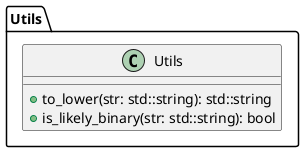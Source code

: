 @startuml
namespace Utils {
    class Utils {
        + to_lower(str: std::string): std::string
        + is_likely_binary(str: std::string): bool
    }
}
@enduml